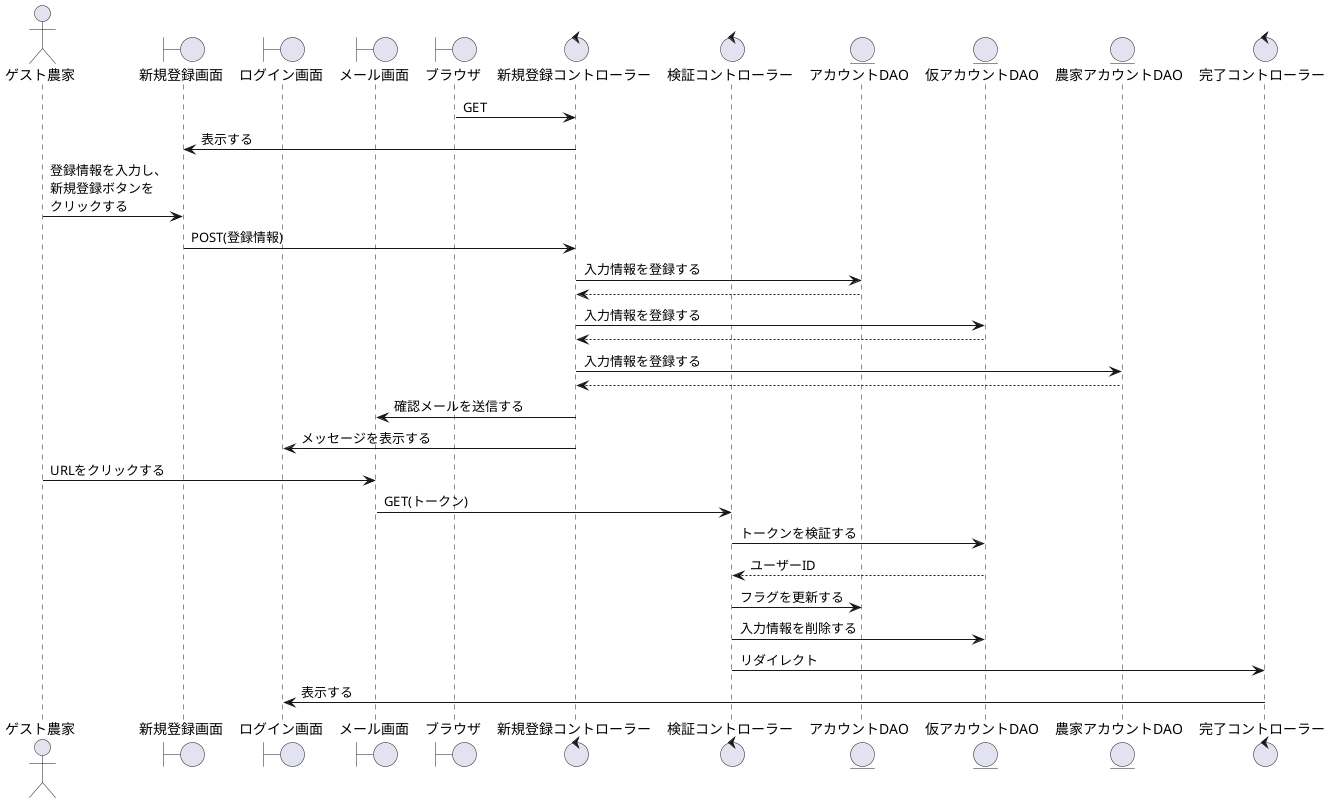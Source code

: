 @startuml 新規登録

actor    "ゲスト農家" as act
boundary "新規登録画面" as new_registration
boundary "ログイン画面" as login
boundary "メール画面" as mail
boundary "ブラウザ" as brz
control  "新規登録コントローラー" as approval_c
control  "検証コントローラー" as verification_c
entity   "アカウントDAO" as account_DAO
entity   "仮アカウントDAO" as account_DAO_provisional
entity   "農家アカウントDAO" as Farmer_account_DAO
control  "完了コントローラー" as completion_c

'------------------------------------------------------------------------------------

brz -> approval_c : GET
new_registration <- approval_c : 表示する
act -> new_registration: 登録情報を入力し、\n新規登録ボタンを\nクリックする
new_registration-> approval_c: POST(登録情報)
approval_c -> account_DAO : 入力情報を登録する
account_DAO-->approval_c
approval_c -> account_DAO_provisional : 入力情報を登録する
account_DAO_provisional-->approval_c
approval_c -> Farmer_account_DAO : 入力情報を登録する
Farmer_account_DAO-->approval_c
approval_c -> mail : 確認メールを送信する
approval_c -> login : メッセージを表示する

act -> mail : URLをクリックする
mail -> verification_c : GET(トークン)
verification_c -> account_DAO_provisional : トークンを検証する
verification_c <-- account_DAO_provisional : ユーザーID
verification_c -> account_DAO : フラグを更新する
verification_c -> account_DAO_provisional : 入力情報を削除する
verification_c -> completion_c : リダイレクト
login <- completion_c : 表示する

@enduml